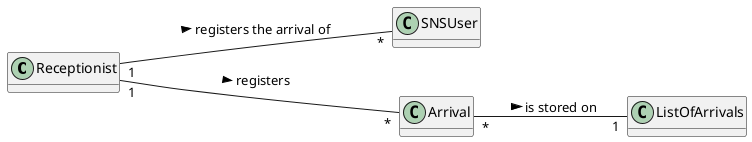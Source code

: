 @startuml
hide methods
left to right direction
skinparam classAttributeIconSize 0


class Receptionist

class SNSUser

class ListOfArrivals

class Arrival


Receptionist "1" --- "*" SNSUser : registers the arrival of >
Receptionist "1" --- "*" Arrival : registers >
Arrival "*" -- "1" ListOfArrivals : is stored on >


@enduml